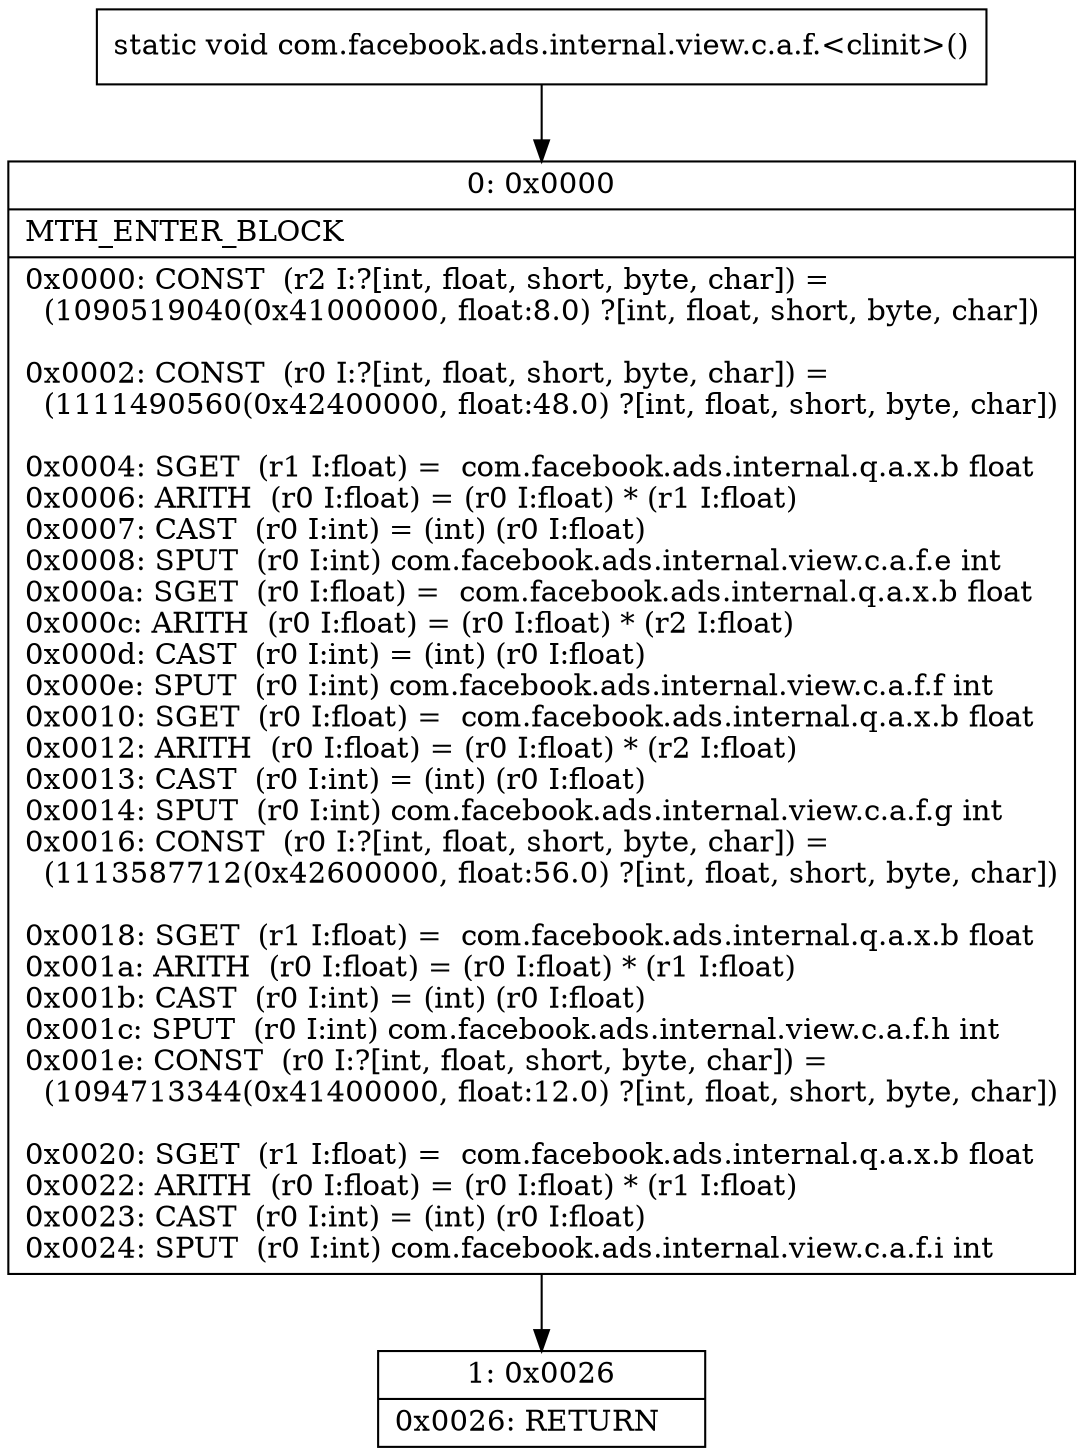 digraph "CFG forcom.facebook.ads.internal.view.c.a.f.\<clinit\>()V" {
Node_0 [shape=record,label="{0\:\ 0x0000|MTH_ENTER_BLOCK\l|0x0000: CONST  (r2 I:?[int, float, short, byte, char]) = \l  (1090519040(0x41000000, float:8.0) ?[int, float, short, byte, char])\l \l0x0002: CONST  (r0 I:?[int, float, short, byte, char]) = \l  (1111490560(0x42400000, float:48.0) ?[int, float, short, byte, char])\l \l0x0004: SGET  (r1 I:float) =  com.facebook.ads.internal.q.a.x.b float \l0x0006: ARITH  (r0 I:float) = (r0 I:float) * (r1 I:float) \l0x0007: CAST  (r0 I:int) = (int) (r0 I:float) \l0x0008: SPUT  (r0 I:int) com.facebook.ads.internal.view.c.a.f.e int \l0x000a: SGET  (r0 I:float) =  com.facebook.ads.internal.q.a.x.b float \l0x000c: ARITH  (r0 I:float) = (r0 I:float) * (r2 I:float) \l0x000d: CAST  (r0 I:int) = (int) (r0 I:float) \l0x000e: SPUT  (r0 I:int) com.facebook.ads.internal.view.c.a.f.f int \l0x0010: SGET  (r0 I:float) =  com.facebook.ads.internal.q.a.x.b float \l0x0012: ARITH  (r0 I:float) = (r0 I:float) * (r2 I:float) \l0x0013: CAST  (r0 I:int) = (int) (r0 I:float) \l0x0014: SPUT  (r0 I:int) com.facebook.ads.internal.view.c.a.f.g int \l0x0016: CONST  (r0 I:?[int, float, short, byte, char]) = \l  (1113587712(0x42600000, float:56.0) ?[int, float, short, byte, char])\l \l0x0018: SGET  (r1 I:float) =  com.facebook.ads.internal.q.a.x.b float \l0x001a: ARITH  (r0 I:float) = (r0 I:float) * (r1 I:float) \l0x001b: CAST  (r0 I:int) = (int) (r0 I:float) \l0x001c: SPUT  (r0 I:int) com.facebook.ads.internal.view.c.a.f.h int \l0x001e: CONST  (r0 I:?[int, float, short, byte, char]) = \l  (1094713344(0x41400000, float:12.0) ?[int, float, short, byte, char])\l \l0x0020: SGET  (r1 I:float) =  com.facebook.ads.internal.q.a.x.b float \l0x0022: ARITH  (r0 I:float) = (r0 I:float) * (r1 I:float) \l0x0023: CAST  (r0 I:int) = (int) (r0 I:float) \l0x0024: SPUT  (r0 I:int) com.facebook.ads.internal.view.c.a.f.i int \l}"];
Node_1 [shape=record,label="{1\:\ 0x0026|0x0026: RETURN   \l}"];
MethodNode[shape=record,label="{static void com.facebook.ads.internal.view.c.a.f.\<clinit\>() }"];
MethodNode -> Node_0;
Node_0 -> Node_1;
}

